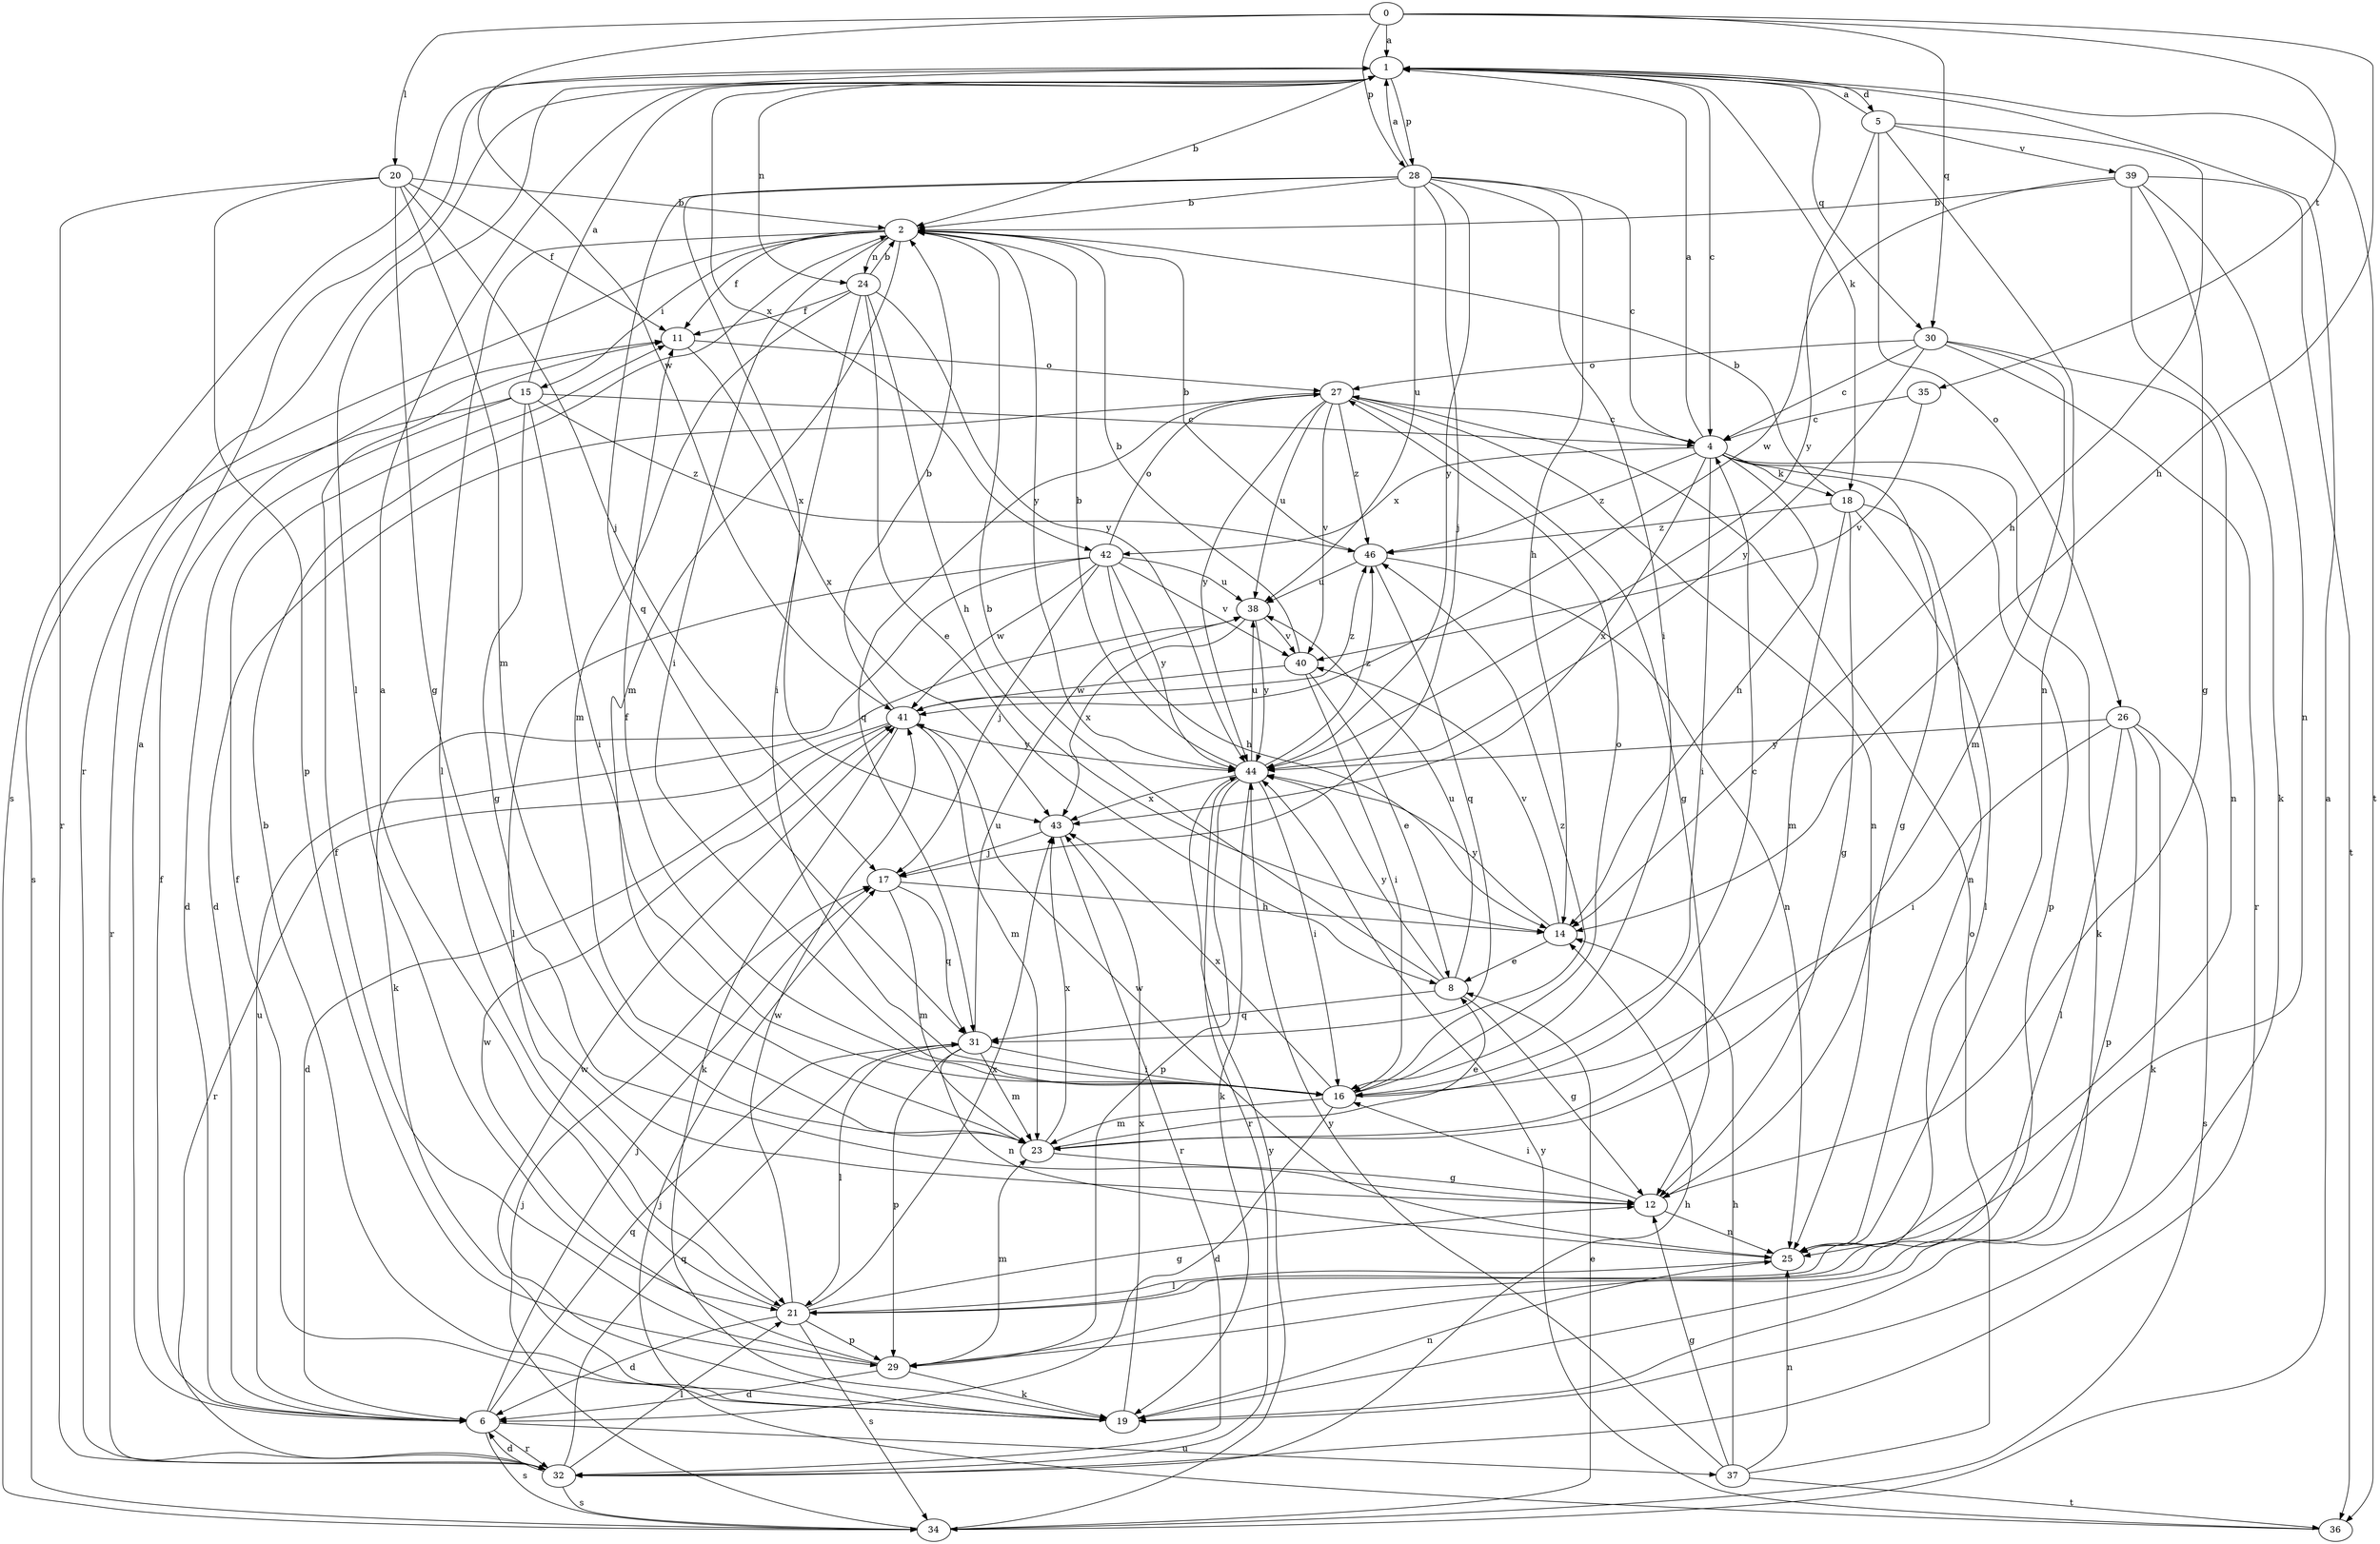strict digraph  {
0;
1;
2;
4;
5;
6;
8;
11;
12;
14;
15;
16;
17;
18;
19;
20;
21;
23;
24;
25;
26;
27;
28;
29;
30;
31;
32;
34;
35;
36;
37;
38;
39;
40;
41;
42;
43;
44;
46;
0 -> 1  [label=a];
0 -> 14  [label=h];
0 -> 20  [label=l];
0 -> 28  [label=p];
0 -> 30  [label=q];
0 -> 35  [label=t];
0 -> 41  [label=w];
1 -> 2  [label=b];
1 -> 4  [label=c];
1 -> 5  [label=d];
1 -> 18  [label=k];
1 -> 21  [label=l];
1 -> 24  [label=n];
1 -> 28  [label=p];
1 -> 30  [label=q];
1 -> 32  [label=r];
1 -> 34  [label=s];
1 -> 36  [label=t];
1 -> 42  [label=x];
2 -> 11  [label=f];
2 -> 15  [label=i];
2 -> 16  [label=i];
2 -> 21  [label=l];
2 -> 23  [label=m];
2 -> 24  [label=n];
2 -> 34  [label=s];
2 -> 44  [label=y];
4 -> 1  [label=a];
4 -> 12  [label=g];
4 -> 14  [label=h];
4 -> 16  [label=i];
4 -> 18  [label=k];
4 -> 19  [label=k];
4 -> 29  [label=p];
4 -> 42  [label=x];
4 -> 43  [label=x];
4 -> 46  [label=z];
5 -> 1  [label=a];
5 -> 14  [label=h];
5 -> 25  [label=n];
5 -> 26  [label=o];
5 -> 39  [label=v];
5 -> 44  [label=y];
6 -> 1  [label=a];
6 -> 11  [label=f];
6 -> 17  [label=j];
6 -> 31  [label=q];
6 -> 32  [label=r];
6 -> 34  [label=s];
6 -> 37  [label=u];
6 -> 38  [label=u];
8 -> 2  [label=b];
8 -> 12  [label=g];
8 -> 31  [label=q];
8 -> 38  [label=u];
8 -> 44  [label=y];
11 -> 27  [label=o];
11 -> 43  [label=x];
12 -> 16  [label=i];
12 -> 25  [label=n];
14 -> 8  [label=e];
14 -> 40  [label=v];
14 -> 44  [label=y];
15 -> 1  [label=a];
15 -> 4  [label=c];
15 -> 6  [label=d];
15 -> 12  [label=g];
15 -> 16  [label=i];
15 -> 32  [label=r];
15 -> 46  [label=z];
16 -> 4  [label=c];
16 -> 6  [label=d];
16 -> 11  [label=f];
16 -> 23  [label=m];
16 -> 27  [label=o];
16 -> 43  [label=x];
16 -> 46  [label=z];
17 -> 14  [label=h];
17 -> 23  [label=m];
17 -> 31  [label=q];
18 -> 2  [label=b];
18 -> 12  [label=g];
18 -> 21  [label=l];
18 -> 23  [label=m];
18 -> 25  [label=n];
18 -> 46  [label=z];
19 -> 2  [label=b];
19 -> 11  [label=f];
19 -> 25  [label=n];
19 -> 41  [label=w];
19 -> 43  [label=x];
20 -> 2  [label=b];
20 -> 11  [label=f];
20 -> 12  [label=g];
20 -> 17  [label=j];
20 -> 23  [label=m];
20 -> 29  [label=p];
20 -> 32  [label=r];
21 -> 1  [label=a];
21 -> 6  [label=d];
21 -> 12  [label=g];
21 -> 29  [label=p];
21 -> 34  [label=s];
21 -> 41  [label=w];
21 -> 43  [label=x];
23 -> 8  [label=e];
23 -> 12  [label=g];
23 -> 43  [label=x];
24 -> 2  [label=b];
24 -> 8  [label=e];
24 -> 11  [label=f];
24 -> 14  [label=h];
24 -> 16  [label=i];
24 -> 23  [label=m];
24 -> 44  [label=y];
25 -> 21  [label=l];
25 -> 41  [label=w];
26 -> 16  [label=i];
26 -> 19  [label=k];
26 -> 21  [label=l];
26 -> 29  [label=p];
26 -> 34  [label=s];
26 -> 44  [label=y];
27 -> 4  [label=c];
27 -> 6  [label=d];
27 -> 12  [label=g];
27 -> 25  [label=n];
27 -> 31  [label=q];
27 -> 38  [label=u];
27 -> 40  [label=v];
27 -> 44  [label=y];
27 -> 46  [label=z];
28 -> 1  [label=a];
28 -> 2  [label=b];
28 -> 4  [label=c];
28 -> 14  [label=h];
28 -> 16  [label=i];
28 -> 17  [label=j];
28 -> 31  [label=q];
28 -> 38  [label=u];
28 -> 43  [label=x];
28 -> 44  [label=y];
29 -> 6  [label=d];
29 -> 11  [label=f];
29 -> 19  [label=k];
29 -> 23  [label=m];
29 -> 41  [label=w];
30 -> 4  [label=c];
30 -> 23  [label=m];
30 -> 25  [label=n];
30 -> 27  [label=o];
30 -> 32  [label=r];
30 -> 44  [label=y];
31 -> 16  [label=i];
31 -> 21  [label=l];
31 -> 23  [label=m];
31 -> 25  [label=n];
31 -> 29  [label=p];
31 -> 38  [label=u];
32 -> 6  [label=d];
32 -> 14  [label=h];
32 -> 21  [label=l];
32 -> 31  [label=q];
32 -> 34  [label=s];
34 -> 1  [label=a];
34 -> 8  [label=e];
34 -> 17  [label=j];
34 -> 44  [label=y];
35 -> 4  [label=c];
35 -> 40  [label=v];
36 -> 17  [label=j];
36 -> 44  [label=y];
37 -> 12  [label=g];
37 -> 14  [label=h];
37 -> 25  [label=n];
37 -> 27  [label=o];
37 -> 36  [label=t];
37 -> 44  [label=y];
38 -> 40  [label=v];
38 -> 43  [label=x];
38 -> 44  [label=y];
39 -> 2  [label=b];
39 -> 12  [label=g];
39 -> 19  [label=k];
39 -> 25  [label=n];
39 -> 36  [label=t];
39 -> 41  [label=w];
40 -> 2  [label=b];
40 -> 8  [label=e];
40 -> 16  [label=i];
40 -> 41  [label=w];
41 -> 2  [label=b];
41 -> 6  [label=d];
41 -> 19  [label=k];
41 -> 23  [label=m];
41 -> 32  [label=r];
41 -> 44  [label=y];
41 -> 46  [label=z];
42 -> 14  [label=h];
42 -> 17  [label=j];
42 -> 19  [label=k];
42 -> 21  [label=l];
42 -> 27  [label=o];
42 -> 38  [label=u];
42 -> 40  [label=v];
42 -> 41  [label=w];
42 -> 44  [label=y];
43 -> 17  [label=j];
43 -> 32  [label=r];
44 -> 2  [label=b];
44 -> 16  [label=i];
44 -> 19  [label=k];
44 -> 29  [label=p];
44 -> 32  [label=r];
44 -> 38  [label=u];
44 -> 43  [label=x];
44 -> 46  [label=z];
46 -> 2  [label=b];
46 -> 25  [label=n];
46 -> 31  [label=q];
46 -> 38  [label=u];
}

